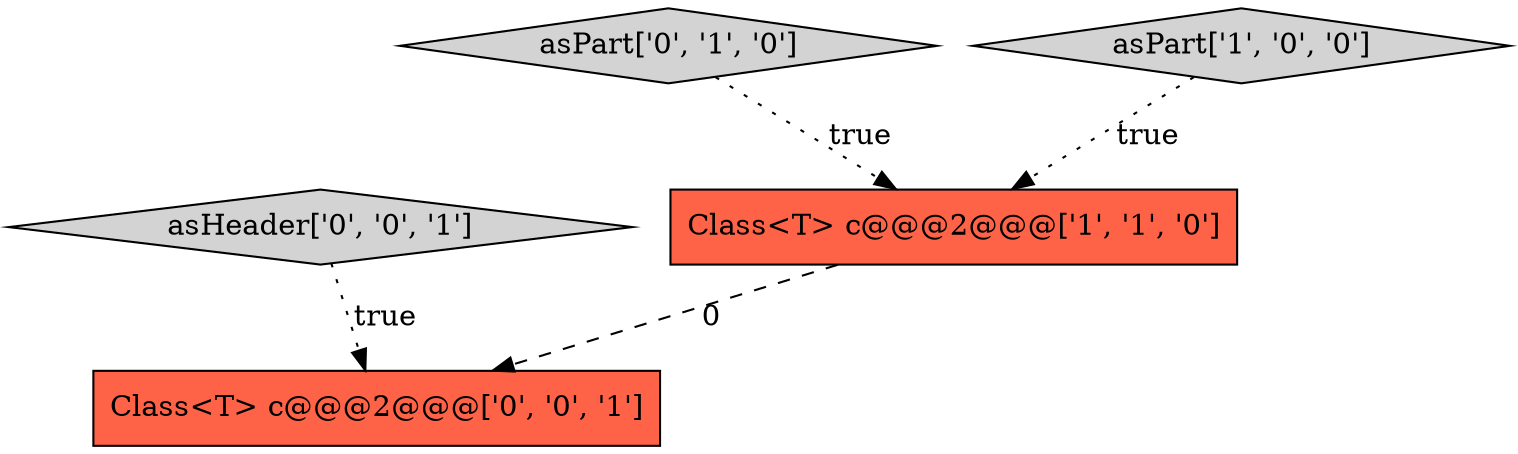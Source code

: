 digraph {
1 [style = filled, label = "Class<T> c@@@2@@@['1', '1', '0']", fillcolor = tomato, shape = box image = "AAA0AAABBB1BBB"];
2 [style = filled, label = "asPart['0', '1', '0']", fillcolor = lightgray, shape = diamond image = "AAA0AAABBB2BBB"];
4 [style = filled, label = "asHeader['0', '0', '1']", fillcolor = lightgray, shape = diamond image = "AAA0AAABBB3BBB"];
3 [style = filled, label = "Class<T> c@@@2@@@['0', '0', '1']", fillcolor = tomato, shape = box image = "AAA0AAABBB3BBB"];
0 [style = filled, label = "asPart['1', '0', '0']", fillcolor = lightgray, shape = diamond image = "AAA0AAABBB1BBB"];
2->1 [style = dotted, label="true"];
0->1 [style = dotted, label="true"];
4->3 [style = dotted, label="true"];
1->3 [style = dashed, label="0"];
}
